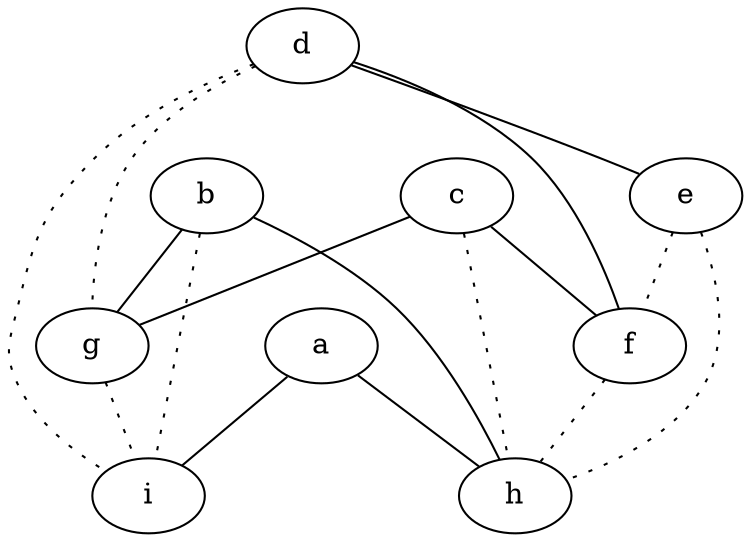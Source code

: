 graph {
a -- h;
a -- i;
b -- g;
b -- h;
b -- i [style=dotted];
c -- f;
c -- g;
c -- h [style=dotted];
d -- e;
d -- f;
d -- g [style=dotted];
d -- i [style=dotted];
e -- f [style=dotted];
e -- h [style=dotted];
f -- h [style=dotted];
g -- i [style=dotted];
}
